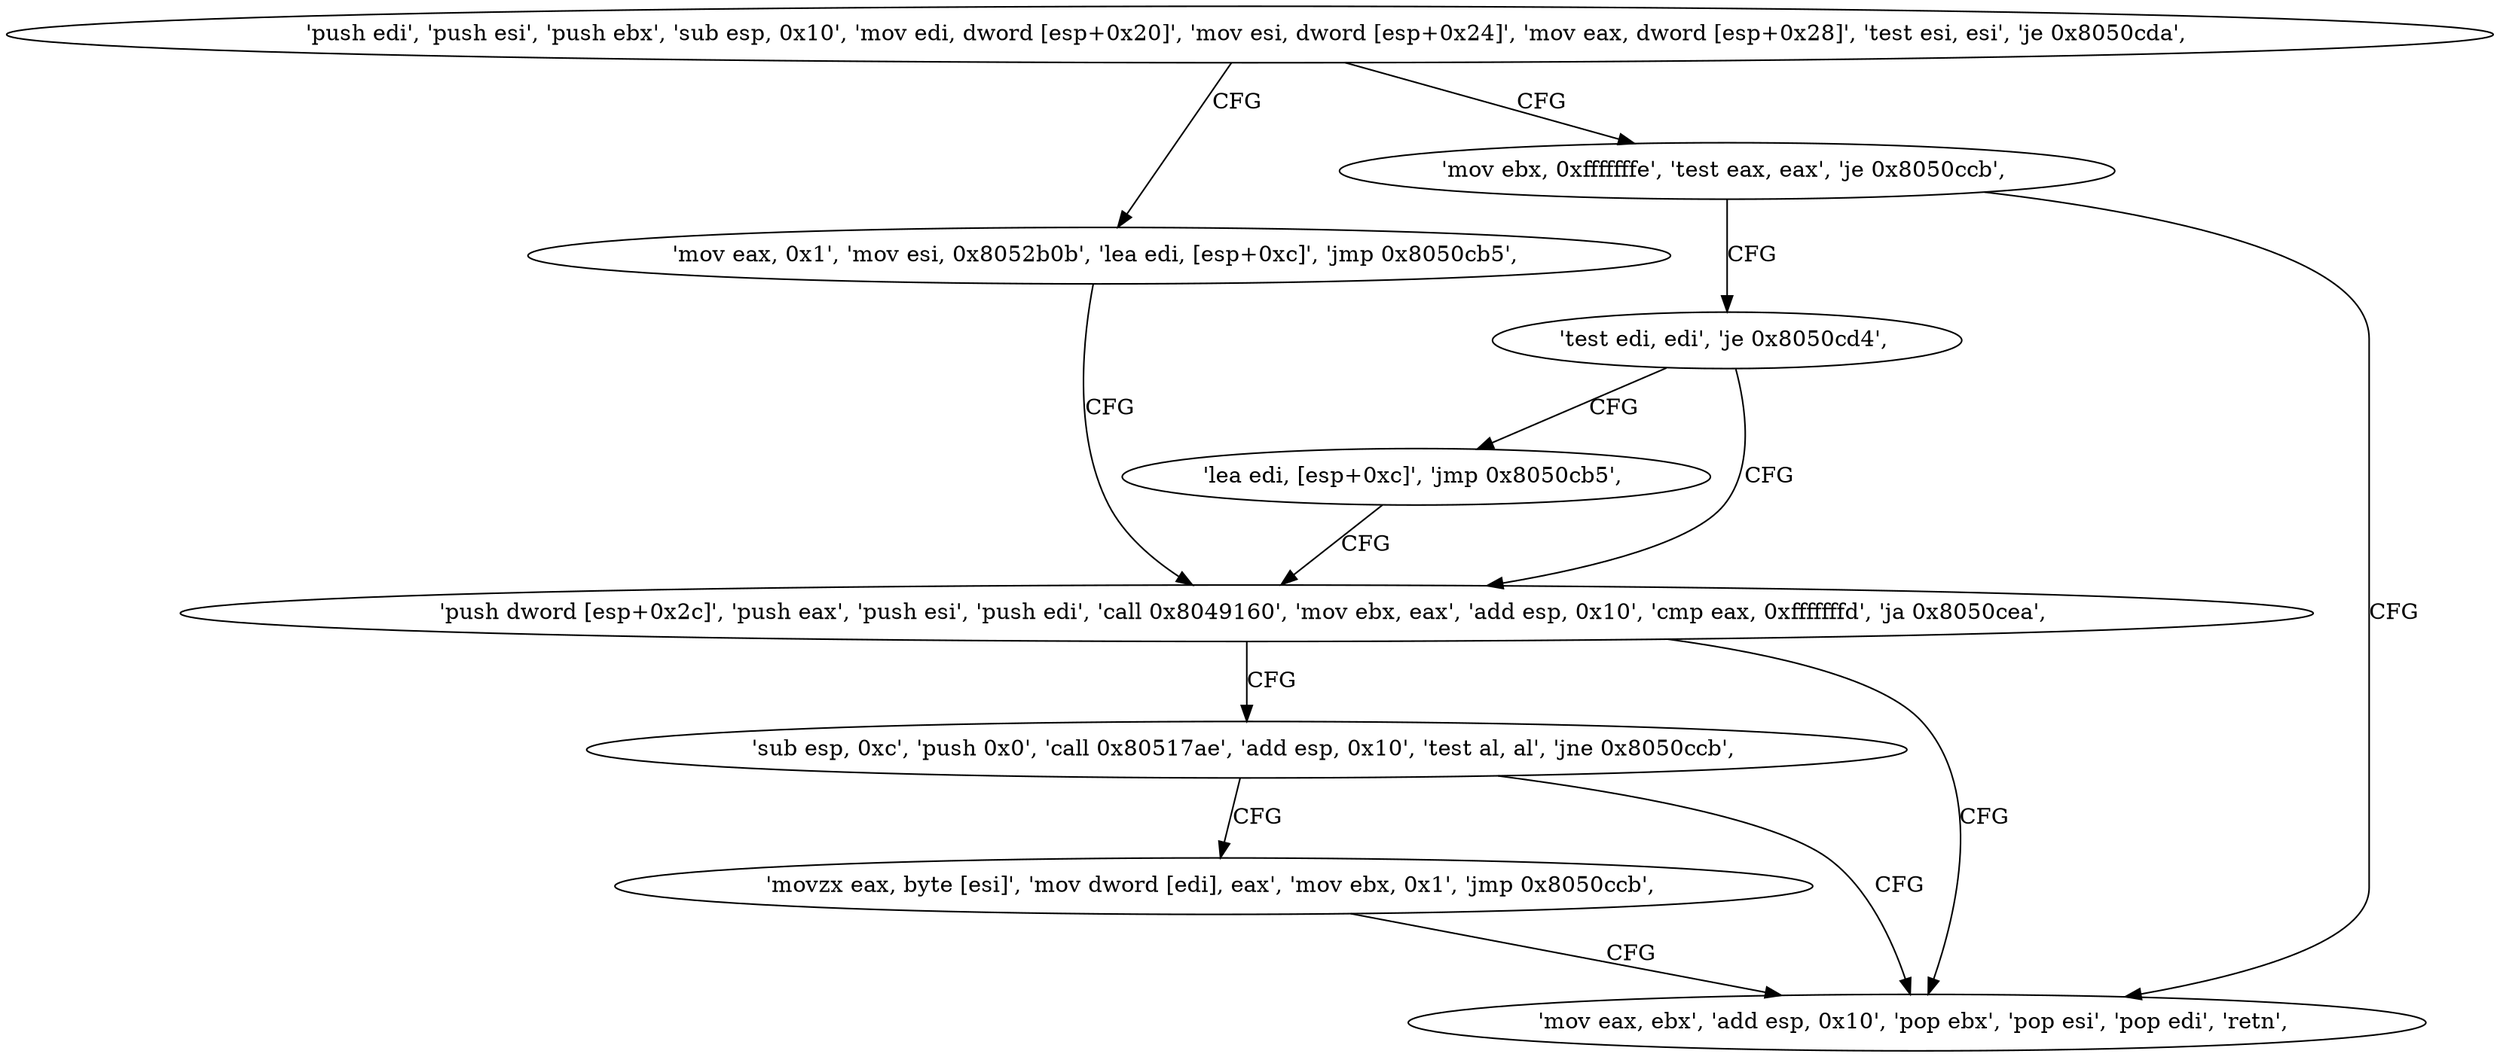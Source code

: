 digraph "func" {
"134548626" [label = "'push edi', 'push esi', 'push ebx', 'sub esp, 0x10', 'mov edi, dword [esp+0x20]', 'mov esi, dword [esp+0x24]', 'mov eax, dword [esp+0x28]', 'test esi, esi', 'je 0x8050cda', " ]
"134548698" [label = "'mov eax, 0x1', 'mov esi, 0x8052b0b', 'lea edi, [esp+0xc]', 'jmp 0x8050cb5', " ]
"134548648" [label = "'mov ebx, 0xfffffffe', 'test eax, eax', 'je 0x8050ccb', " ]
"134548661" [label = "'push dword [esp+0x2c]', 'push eax', 'push esi', 'push edi', 'call 0x8049160', 'mov ebx, eax', 'add esp, 0x10', 'cmp eax, 0xfffffffd', 'ja 0x8050cea', " ]
"134548683" [label = "'mov eax, ebx', 'add esp, 0x10', 'pop ebx', 'pop esi', 'pop edi', 'retn', " ]
"134548657" [label = "'test edi, edi', 'je 0x8050cd4', " ]
"134548714" [label = "'sub esp, 0xc', 'push 0x0', 'call 0x80517ae', 'add esp, 0x10', 'test al, al', 'jne 0x8050ccb', " ]
"134548692" [label = "'lea edi, [esp+0xc]', 'jmp 0x8050cb5', " ]
"134548731" [label = "'movzx eax, byte [esi]', 'mov dword [edi], eax', 'mov ebx, 0x1', 'jmp 0x8050ccb', " ]
"134548626" -> "134548698" [ label = "CFG" ]
"134548626" -> "134548648" [ label = "CFG" ]
"134548698" -> "134548661" [ label = "CFG" ]
"134548648" -> "134548683" [ label = "CFG" ]
"134548648" -> "134548657" [ label = "CFG" ]
"134548661" -> "134548714" [ label = "CFG" ]
"134548661" -> "134548683" [ label = "CFG" ]
"134548657" -> "134548692" [ label = "CFG" ]
"134548657" -> "134548661" [ label = "CFG" ]
"134548714" -> "134548683" [ label = "CFG" ]
"134548714" -> "134548731" [ label = "CFG" ]
"134548692" -> "134548661" [ label = "CFG" ]
"134548731" -> "134548683" [ label = "CFG" ]
}
